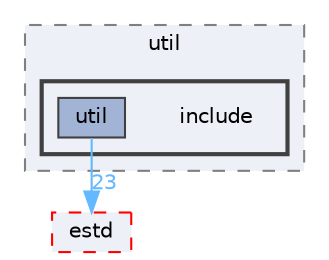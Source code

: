digraph "include"
{
 // LATEX_PDF_SIZE
  bgcolor="transparent";
  edge [fontname=Helvetica,fontsize=10,labelfontname=Helvetica,labelfontsize=10];
  node [fontname=Helvetica,fontsize=10,shape=box,height=0.2,width=0.4];
  compound=true
  subgraph clusterdir_c46a97e9a06c6571b12cc72fe5f2d35c {
    graph [ bgcolor="#edf0f7", pencolor="grey50", label="util", fontname=Helvetica,fontsize=10 style="filled,dashed", URL="dir_c46a97e9a06c6571b12cc72fe5f2d35c.html",tooltip=""]
  subgraph clusterdir_531919631628ec97d3a9cd851baef3d6 {
    graph [ bgcolor="#edf0f7", pencolor="grey25", label="", fontname=Helvetica,fontsize=10 style="filled,bold", URL="dir_531919631628ec97d3a9cd851baef3d6.html",tooltip=""]
    dir_531919631628ec97d3a9cd851baef3d6 [shape=plaintext, label="include"];
  dir_12dcd59c802ef7fc158ecdfc2ed25eac [label="util", fillcolor="#a2b4d6", color="grey25", style="filled", URL="dir_12dcd59c802ef7fc158ecdfc2ed25eac.html",tooltip=""];
  }
  }
  dir_705ed472854f071e46e92f9933f4d565 [label="estd", fillcolor="#edf0f7", color="red", style="filled,dashed", URL="dir_705ed472854f071e46e92f9933f4d565.html",tooltip=""];
  dir_12dcd59c802ef7fc158ecdfc2ed25eac->dir_705ed472854f071e46e92f9933f4d565 [headlabel="23", labeldistance=1.5 headhref="dir_000232_000075.html" href="dir_000232_000075.html" color="steelblue1" fontcolor="steelblue1"];
}
